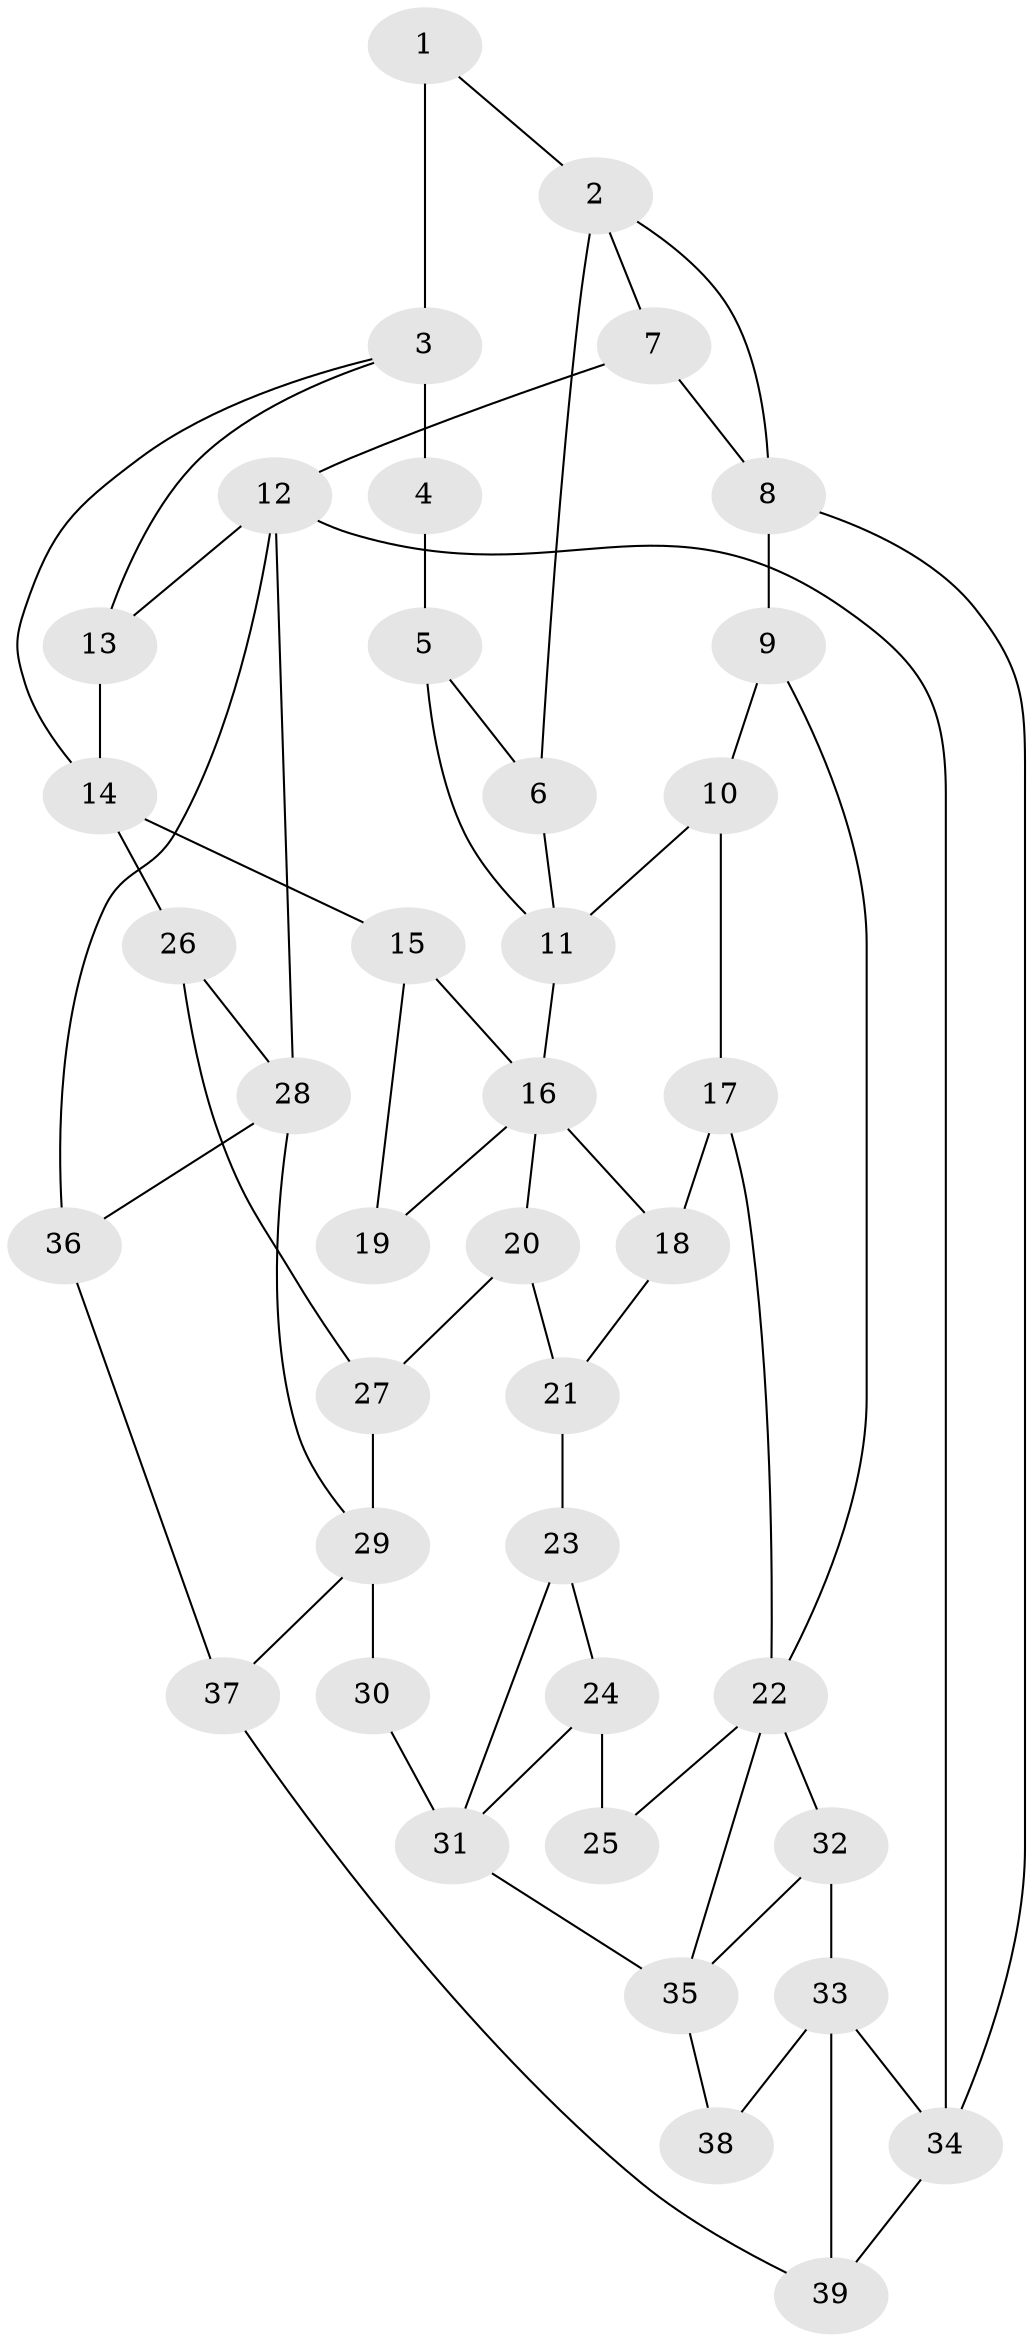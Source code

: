 // original degree distribution, {3: 0.02564102564102564, 5: 0.5384615384615384, 4: 0.23076923076923078, 6: 0.20512820512820512}
// Generated by graph-tools (version 1.1) at 2025/38/03/09/25 02:38:39]
// undirected, 39 vertices, 64 edges
graph export_dot {
graph [start="1"]
  node [color=gray90,style=filled];
  1;
  2;
  3;
  4;
  5;
  6;
  7;
  8;
  9;
  10;
  11;
  12;
  13;
  14;
  15;
  16;
  17;
  18;
  19;
  20;
  21;
  22;
  23;
  24;
  25;
  26;
  27;
  28;
  29;
  30;
  31;
  32;
  33;
  34;
  35;
  36;
  37;
  38;
  39;
  1 -- 2 [weight=1.0];
  1 -- 3 [weight=2.0];
  2 -- 6 [weight=1.0];
  2 -- 7 [weight=1.0];
  2 -- 8 [weight=1.0];
  3 -- 4 [weight=2.0];
  3 -- 13 [weight=1.0];
  3 -- 14 [weight=1.0];
  4 -- 5 [weight=1.0];
  5 -- 6 [weight=1.0];
  5 -- 11 [weight=1.0];
  6 -- 11 [weight=1.0];
  7 -- 8 [weight=1.0];
  7 -- 12 [weight=2.0];
  8 -- 9 [weight=1.0];
  8 -- 34 [weight=1.0];
  9 -- 10 [weight=1.0];
  9 -- 22 [weight=1.0];
  10 -- 11 [weight=1.0];
  10 -- 17 [weight=1.0];
  11 -- 16 [weight=2.0];
  12 -- 13 [weight=1.0];
  12 -- 28 [weight=1.0];
  12 -- 34 [weight=1.0];
  12 -- 36 [weight=2.0];
  13 -- 14 [weight=1.0];
  14 -- 15 [weight=2.0];
  14 -- 26 [weight=2.0];
  15 -- 16 [weight=1.0];
  15 -- 19 [weight=2.0];
  16 -- 18 [weight=1.0];
  16 -- 19 [weight=1.0];
  16 -- 20 [weight=1.0];
  17 -- 18 [weight=1.0];
  17 -- 22 [weight=1.0];
  18 -- 21 [weight=1.0];
  20 -- 21 [weight=1.0];
  20 -- 27 [weight=1.0];
  21 -- 23 [weight=1.0];
  22 -- 25 [weight=2.0];
  22 -- 32 [weight=1.0];
  22 -- 35 [weight=1.0];
  23 -- 24 [weight=1.0];
  23 -- 31 [weight=1.0];
  24 -- 25 [weight=1.0];
  24 -- 31 [weight=1.0];
  26 -- 27 [weight=1.0];
  26 -- 28 [weight=1.0];
  27 -- 29 [weight=2.0];
  28 -- 29 [weight=1.0];
  28 -- 36 [weight=1.0];
  29 -- 30 [weight=2.0];
  29 -- 37 [weight=1.0];
  30 -- 31 [weight=2.0];
  31 -- 35 [weight=2.0];
  32 -- 33 [weight=2.0];
  32 -- 35 [weight=1.0];
  33 -- 34 [weight=1.0];
  33 -- 38 [weight=2.0];
  33 -- 39 [weight=1.0];
  34 -- 39 [weight=1.0];
  35 -- 38 [weight=1.0];
  36 -- 37 [weight=1.0];
  37 -- 39 [weight=1.0];
}

